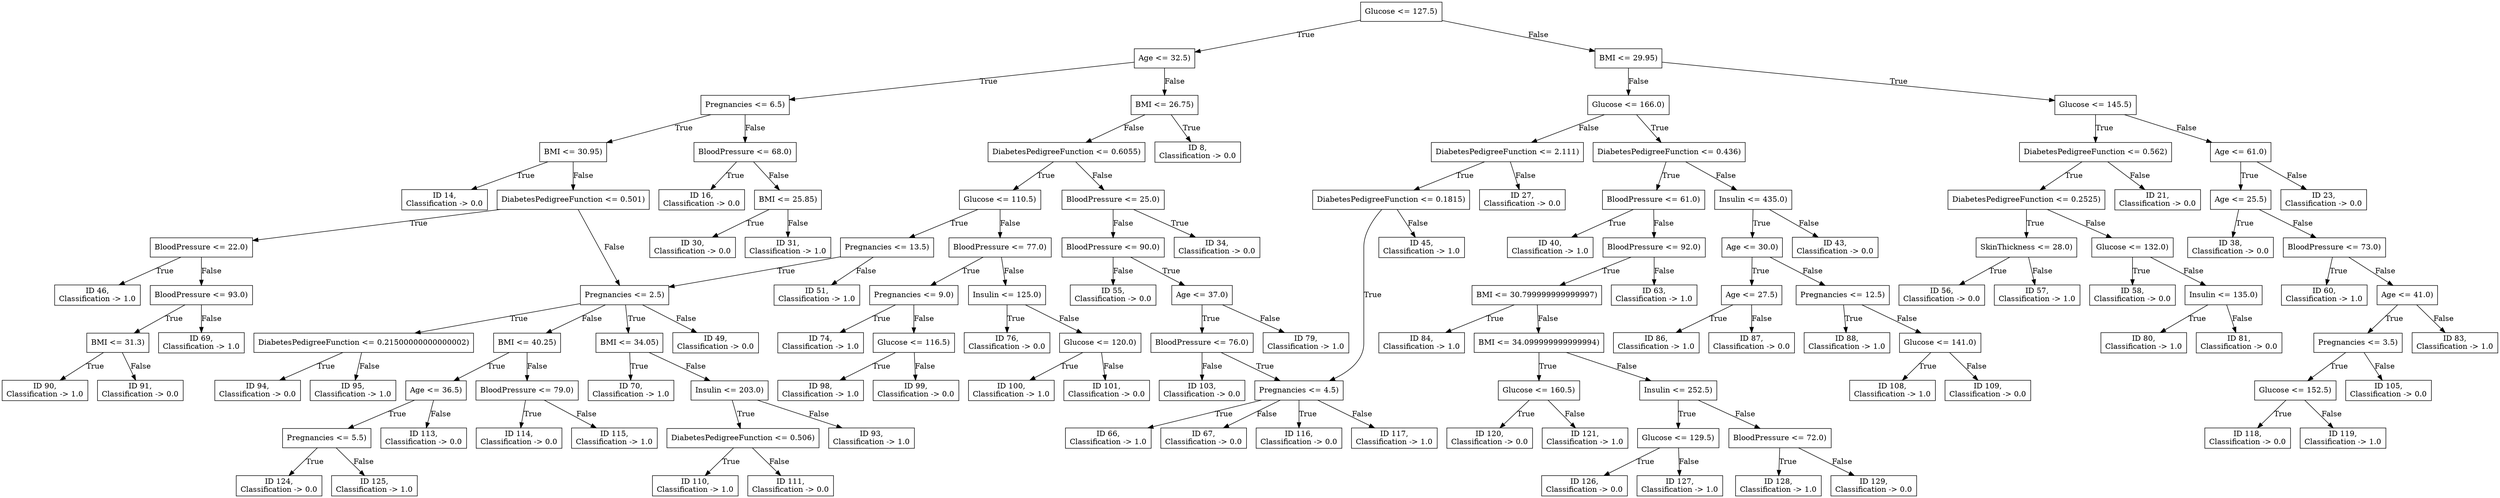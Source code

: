 digraph "Decision Tree" {
	node [shape=rectangle]
	"Glucose <= 127.5)
" -> "Age <= 32.5)
" [label=True]
	"Glucose <= 127.5)
" -> "BMI <= 29.95)
" [label=False]
	"Age <= 32.5)
" -> "Pregnancies <= 6.5)
" [label=True]
	"Age <= 32.5)
" -> "BMI <= 26.75)
" [label=False]
	"BMI <= 29.95)
" -> "Glucose <= 145.5)
" [label=True]
	"BMI <= 29.95)
" -> "Glucose <= 166.0)
" [label=False]
	"Pregnancies <= 6.5)
" -> "BMI <= 30.95)
" [label=True]
	"Pregnancies <= 6.5)
" -> "BloodPressure <= 68.0)
" [label=False]
	"BMI <= 26.75)
" -> "ID 8,
Classification -> 0.0
" [label=True]
	"BMI <= 26.75)
" -> "DiabetesPedigreeFunction <= 0.6055)
" [label=False]
	"Glucose <= 145.5)
" -> "DiabetesPedigreeFunction <= 0.562)
" [label=True]
	"Glucose <= 145.5)
" -> "Age <= 61.0)
" [label=False]
	"Glucose <= 166.0)
" -> "DiabetesPedigreeFunction <= 0.436)
" [label=True]
	"Glucose <= 166.0)
" -> "DiabetesPedigreeFunction <= 2.111)
" [label=False]
	"BMI <= 30.95)
" -> "ID 14,
Classification -> 0.0
" [label=True]
	"BMI <= 30.95)
" -> "DiabetesPedigreeFunction <= 0.501)
" [label=False]
	"BloodPressure <= 68.0)
" -> "ID 16,
Classification -> 0.0
" [label=True]
	"BloodPressure <= 68.0)
" -> "BMI <= 25.85)
" [label=False]
	"DiabetesPedigreeFunction <= 0.6055)
" -> "Glucose <= 110.5)
" [label=True]
	"DiabetesPedigreeFunction <= 0.6055)
" -> "BloodPressure <= 25.0)
" [label=False]
	"DiabetesPedigreeFunction <= 0.562)
" -> "DiabetesPedigreeFunction <= 0.2525)
" [label=True]
	"DiabetesPedigreeFunction <= 0.562)
" -> "ID 21,
Classification -> 0.0
" [label=False]
	"Age <= 61.0)
" -> "Age <= 25.5)
" [label=True]
	"Age <= 61.0)
" -> "ID 23,
Classification -> 0.0
" [label=False]
	"DiabetesPedigreeFunction <= 0.436)
" -> "BloodPressure <= 61.0)
" [label=True]
	"DiabetesPedigreeFunction <= 0.436)
" -> "Insulin <= 435.0)
" [label=False]
	"DiabetesPedigreeFunction <= 2.111)
" -> "DiabetesPedigreeFunction <= 0.1815)
" [label=True]
	"DiabetesPedigreeFunction <= 2.111)
" -> "ID 27,
Classification -> 0.0
" [label=False]
	"DiabetesPedigreeFunction <= 0.501)
" -> "BloodPressure <= 22.0)
" [label=True]
	"DiabetesPedigreeFunction <= 0.501)
" -> "Pregnancies <= 2.5)
" [label=False]
	"BMI <= 25.85)
" -> "ID 30,
Classification -> 0.0
" [label=True]
	"BMI <= 25.85)
" -> "ID 31,
Classification -> 1.0
" [label=False]
	"Glucose <= 110.5)
" -> "Pregnancies <= 13.5)
" [label=True]
	"Glucose <= 110.5)
" -> "BloodPressure <= 77.0)
" [label=False]
	"BloodPressure <= 25.0)
" -> "ID 34,
Classification -> 0.0
" [label=True]
	"BloodPressure <= 25.0)
" -> "BloodPressure <= 90.0)
" [label=False]
	"DiabetesPedigreeFunction <= 0.2525)
" -> "SkinThickness <= 28.0)
" [label=True]
	"DiabetesPedigreeFunction <= 0.2525)
" -> "Glucose <= 132.0)
" [label=False]
	"Age <= 25.5)
" -> "ID 38,
Classification -> 0.0
" [label=True]
	"Age <= 25.5)
" -> "BloodPressure <= 73.0)
" [label=False]
	"BloodPressure <= 61.0)
" -> "ID 40,
Classification -> 1.0
" [label=True]
	"BloodPressure <= 61.0)
" -> "BloodPressure <= 92.0)
" [label=False]
	"Insulin <= 435.0)
" -> "Age <= 30.0)
" [label=True]
	"Insulin <= 435.0)
" -> "ID 43,
Classification -> 0.0
" [label=False]
	"DiabetesPedigreeFunction <= 0.1815)
" -> "Pregnancies <= 4.5)
" [label=True]
	"DiabetesPedigreeFunction <= 0.1815)
" -> "ID 45,
Classification -> 1.0
" [label=False]
	"BloodPressure <= 22.0)
" -> "ID 46,
Classification -> 1.0
" [label=True]
	"BloodPressure <= 22.0)
" -> "BloodPressure <= 93.0)
" [label=False]
	"Pregnancies <= 2.5)
" -> "BMI <= 34.05)
" [label=True]
	"Pregnancies <= 2.5)
" -> "ID 49,
Classification -> 0.0
" [label=False]
	"Pregnancies <= 13.5)
" -> "Pregnancies <= 2.5)
" [label=True]
	"Pregnancies <= 13.5)
" -> "ID 51,
Classification -> 1.0
" [label=False]
	"BloodPressure <= 77.0)
" -> "Pregnancies <= 9.0)
" [label=True]
	"BloodPressure <= 77.0)
" -> "Insulin <= 125.0)
" [label=False]
	"BloodPressure <= 90.0)
" -> "Age <= 37.0)
" [label=True]
	"BloodPressure <= 90.0)
" -> "ID 55,
Classification -> 0.0
" [label=False]
	"SkinThickness <= 28.0)
" -> "ID 56,
Classification -> 0.0
" [label=True]
	"SkinThickness <= 28.0)
" -> "ID 57,
Classification -> 1.0
" [label=False]
	"Glucose <= 132.0)
" -> "ID 58,
Classification -> 0.0
" [label=True]
	"Glucose <= 132.0)
" -> "Insulin <= 135.0)
" [label=False]
	"BloodPressure <= 73.0)
" -> "ID 60,
Classification -> 1.0
" [label=True]
	"BloodPressure <= 73.0)
" -> "Age <= 41.0)
" [label=False]
	"BloodPressure <= 92.0)
" -> "BMI <= 30.799999999999997)
" [label=True]
	"BloodPressure <= 92.0)
" -> "ID 63,
Classification -> 1.0
" [label=False]
	"Age <= 30.0)
" -> "Age <= 27.5)
" [label=True]
	"Age <= 30.0)
" -> "Pregnancies <= 12.5)
" [label=False]
	"Pregnancies <= 4.5)
" -> "ID 66,
Classification -> 1.0
" [label=True]
	"Pregnancies <= 4.5)
" -> "ID 67,
Classification -> 0.0
" [label=False]
	"BloodPressure <= 93.0)
" -> "BMI <= 31.3)
" [label=True]
	"BloodPressure <= 93.0)
" -> "ID 69,
Classification -> 1.0
" [label=False]
	"BMI <= 34.05)
" -> "ID 70,
Classification -> 1.0
" [label=True]
	"BMI <= 34.05)
" -> "Insulin <= 203.0)
" [label=False]
	"Pregnancies <= 2.5)
" -> "DiabetesPedigreeFunction <= 0.21500000000000002)
" [label=True]
	"Pregnancies <= 2.5)
" -> "BMI <= 40.25)
" [label=False]
	"Pregnancies <= 9.0)
" -> "ID 74,
Classification -> 1.0
" [label=True]
	"Pregnancies <= 9.0)
" -> "Glucose <= 116.5)
" [label=False]
	"Insulin <= 125.0)
" -> "ID 76,
Classification -> 0.0
" [label=True]
	"Insulin <= 125.0)
" -> "Glucose <= 120.0)
" [label=False]
	"Age <= 37.0)
" -> "BloodPressure <= 76.0)
" [label=True]
	"Age <= 37.0)
" -> "ID 79,
Classification -> 1.0
" [label=False]
	"Insulin <= 135.0)
" -> "ID 80,
Classification -> 1.0
" [label=True]
	"Insulin <= 135.0)
" -> "ID 81,
Classification -> 0.0
" [label=False]
	"Age <= 41.0)
" -> "Pregnancies <= 3.5)
" [label=True]
	"Age <= 41.0)
" -> "ID 83,
Classification -> 1.0
" [label=False]
	"BMI <= 30.799999999999997)
" -> "ID 84,
Classification -> 1.0
" [label=True]
	"BMI <= 30.799999999999997)
" -> "BMI <= 34.099999999999994)
" [label=False]
	"Age <= 27.5)
" -> "ID 86,
Classification -> 1.0
" [label=True]
	"Age <= 27.5)
" -> "ID 87,
Classification -> 0.0
" [label=False]
	"Pregnancies <= 12.5)
" -> "ID 88,
Classification -> 1.0
" [label=True]
	"Pregnancies <= 12.5)
" -> "Glucose <= 141.0)
" [label=False]
	"BMI <= 31.3)
" -> "ID 90,
Classification -> 1.0
" [label=True]
	"BMI <= 31.3)
" -> "ID 91,
Classification -> 0.0
" [label=False]
	"Insulin <= 203.0)
" -> "DiabetesPedigreeFunction <= 0.506)
" [label=True]
	"Insulin <= 203.0)
" -> "ID 93,
Classification -> 1.0
" [label=False]
	"DiabetesPedigreeFunction <= 0.21500000000000002)
" -> "ID 94,
Classification -> 0.0
" [label=True]
	"DiabetesPedigreeFunction <= 0.21500000000000002)
" -> "ID 95,
Classification -> 1.0
" [label=False]
	"BMI <= 40.25)
" -> "Age <= 36.5)
" [label=True]
	"BMI <= 40.25)
" -> "BloodPressure <= 79.0)
" [label=False]
	"Glucose <= 116.5)
" -> "ID 98,
Classification -> 1.0
" [label=True]
	"Glucose <= 116.5)
" -> "ID 99,
Classification -> 0.0
" [label=False]
	"Glucose <= 120.0)
" -> "ID 100,
Classification -> 1.0
" [label=True]
	"Glucose <= 120.0)
" -> "ID 101,
Classification -> 0.0
" [label=False]
	"BloodPressure <= 76.0)
" -> "Pregnancies <= 4.5)
" [label=True]
	"BloodPressure <= 76.0)
" -> "ID 103,
Classification -> 0.0
" [label=False]
	"Pregnancies <= 3.5)
" -> "Glucose <= 152.5)
" [label=True]
	"Pregnancies <= 3.5)
" -> "ID 105,
Classification -> 0.0
" [label=False]
	"BMI <= 34.099999999999994)
" -> "Glucose <= 160.5)
" [label=True]
	"BMI <= 34.099999999999994)
" -> "Insulin <= 252.5)
" [label=False]
	"Glucose <= 141.0)
" -> "ID 108,
Classification -> 1.0
" [label=True]
	"Glucose <= 141.0)
" -> "ID 109,
Classification -> 0.0
" [label=False]
	"DiabetesPedigreeFunction <= 0.506)
" -> "ID 110,
Classification -> 1.0
" [label=True]
	"DiabetesPedigreeFunction <= 0.506)
" -> "ID 111,
Classification -> 0.0
" [label=False]
	"Age <= 36.5)
" -> "Pregnancies <= 5.5)
" [label=True]
	"Age <= 36.5)
" -> "ID 113,
Classification -> 0.0
" [label=False]
	"BloodPressure <= 79.0)
" -> "ID 114,
Classification -> 0.0
" [label=True]
	"BloodPressure <= 79.0)
" -> "ID 115,
Classification -> 1.0
" [label=False]
	"Pregnancies <= 4.5)
" -> "ID 116,
Classification -> 0.0
" [label=True]
	"Pregnancies <= 4.5)
" -> "ID 117,
Classification -> 1.0
" [label=False]
	"Glucose <= 152.5)
" -> "ID 118,
Classification -> 0.0
" [label=True]
	"Glucose <= 152.5)
" -> "ID 119,
Classification -> 1.0
" [label=False]
	"Glucose <= 160.5)
" -> "ID 120,
Classification -> 0.0
" [label=True]
	"Glucose <= 160.5)
" -> "ID 121,
Classification -> 1.0
" [label=False]
	"Insulin <= 252.5)
" -> "Glucose <= 129.5)
" [label=True]
	"Insulin <= 252.5)
" -> "BloodPressure <= 72.0)
" [label=False]
	"Pregnancies <= 5.5)
" -> "ID 124,
Classification -> 0.0
" [label=True]
	"Pregnancies <= 5.5)
" -> "ID 125,
Classification -> 1.0
" [label=False]
	"Glucose <= 129.5)
" -> "ID 126,
Classification -> 0.0
" [label=True]
	"Glucose <= 129.5)
" -> "ID 127,
Classification -> 1.0
" [label=False]
	"BloodPressure <= 72.0)
" -> "ID 128,
Classification -> 1.0
" [label=True]
	"BloodPressure <= 72.0)
" -> "ID 129,
Classification -> 0.0
" [label=False]
}
